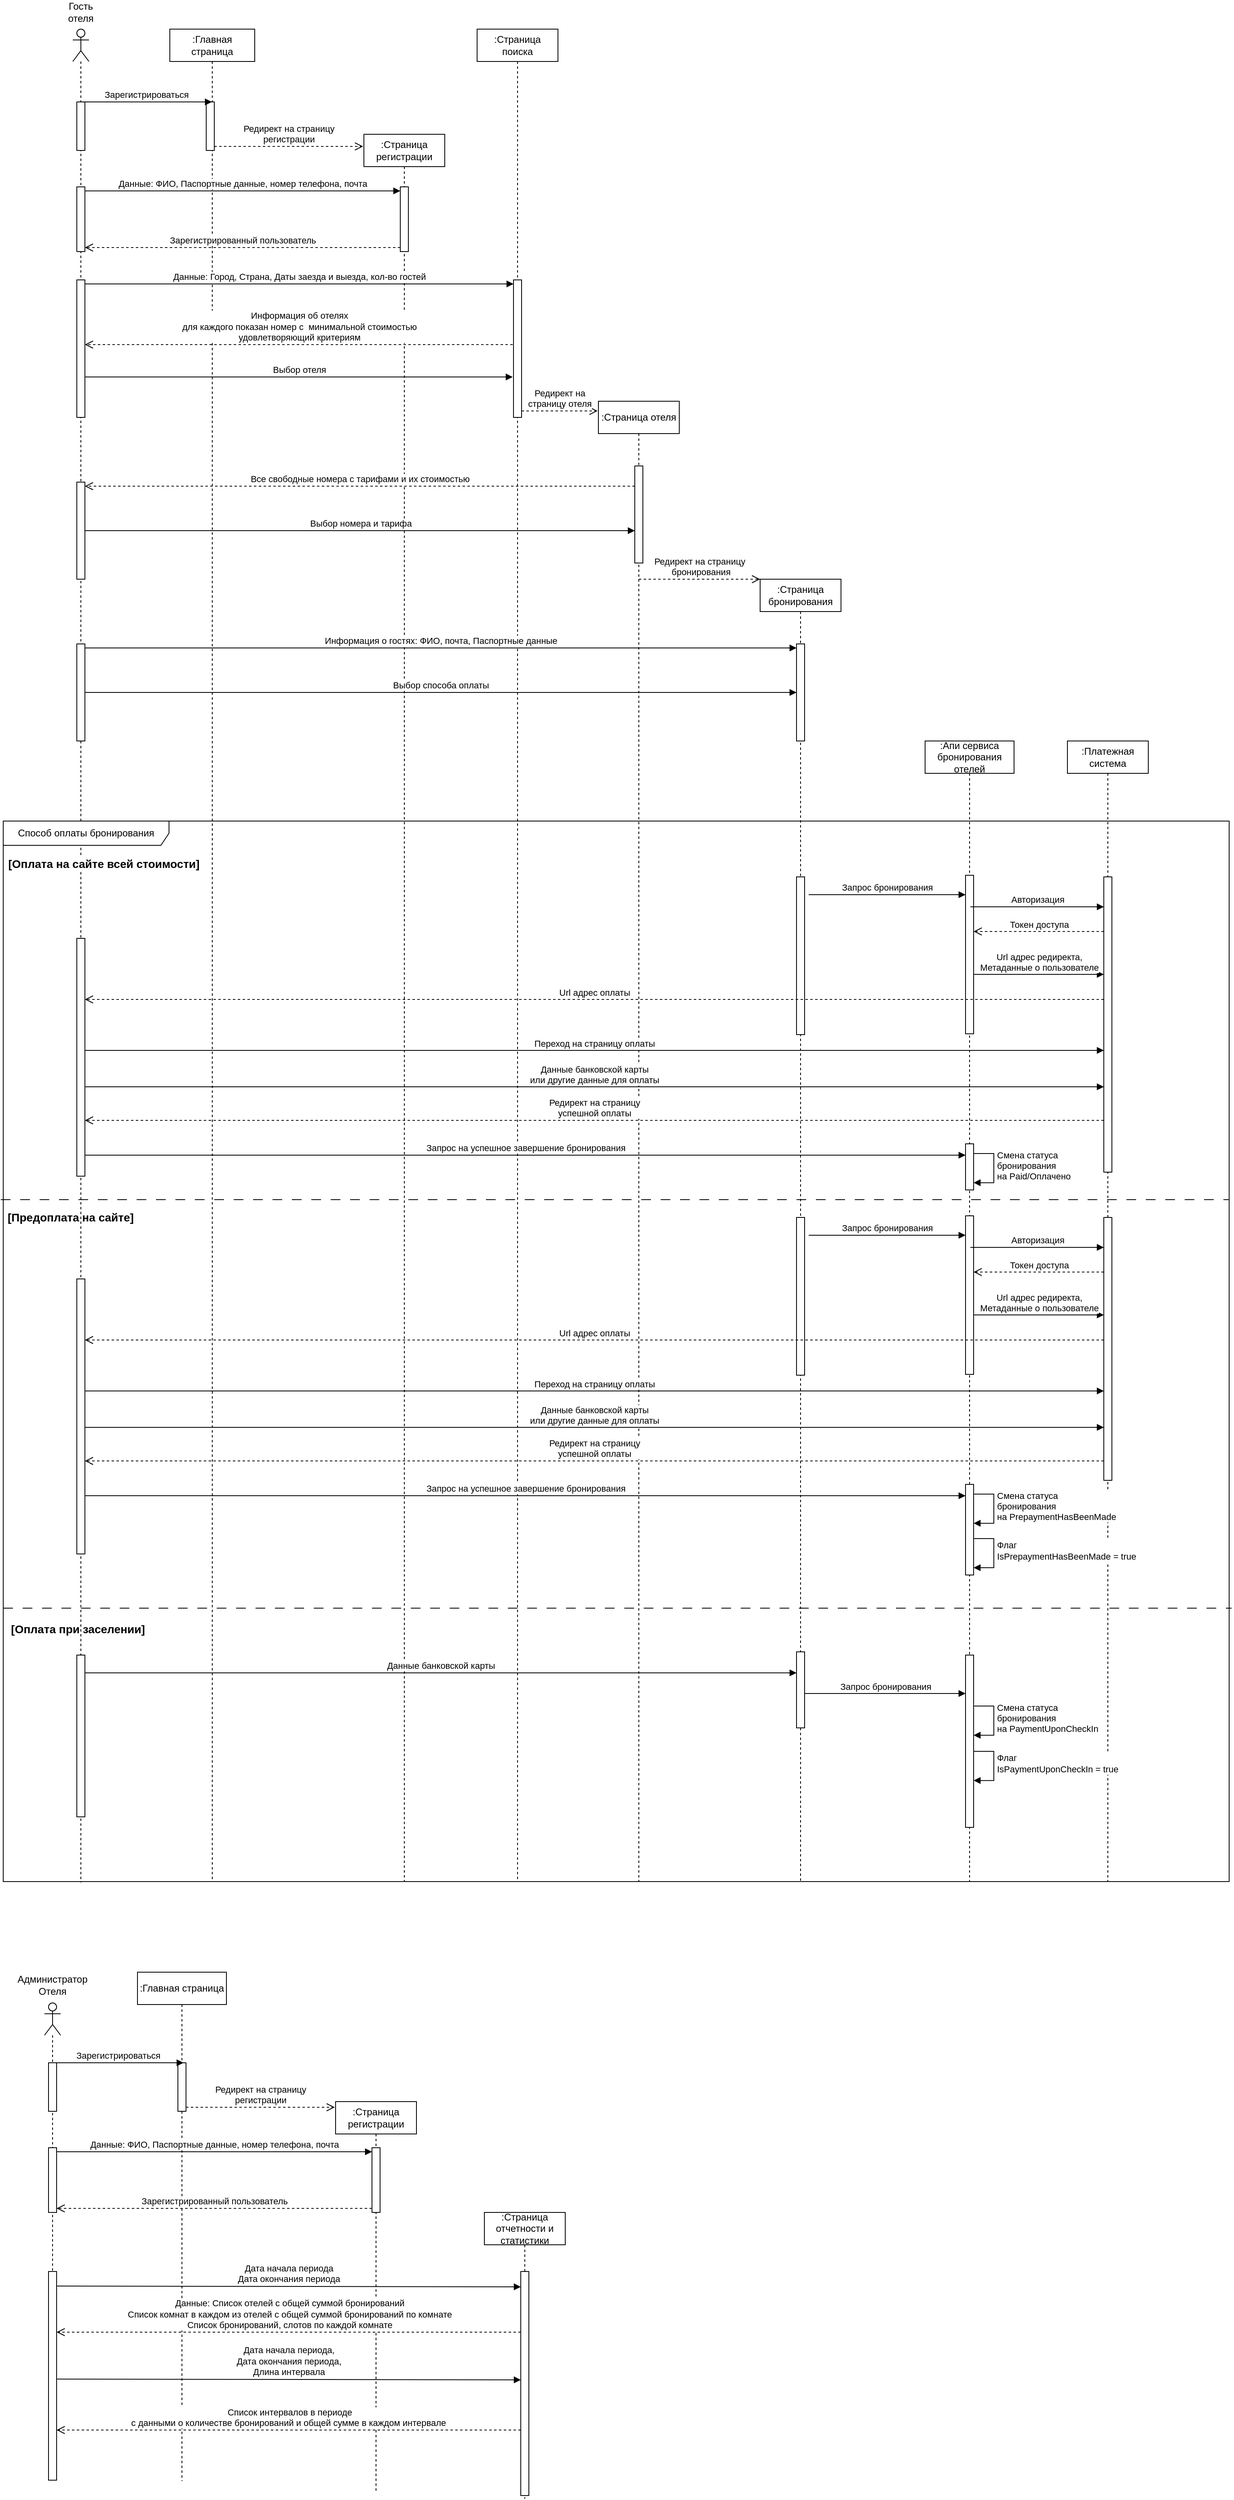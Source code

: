 <mxfile version="23.1.1" type="google">
  <diagram name="Страница — 1" id="aX2bey3tGJ6Og8SDw9O_">
    <mxGraphModel grid="1" page="1" gridSize="10" guides="1" tooltips="1" connect="1" arrows="1" fold="1" pageScale="1" pageWidth="827" pageHeight="1169" background="#ffffff" math="0" shadow="0">
      <root>
        <mxCell id="0" />
        <mxCell id="1" parent="0" />
        <mxCell id="4xJFT8mq-R8CmI2eqw5i-2" value="" style="shape=umlLifeline;perimeter=lifelinePerimeter;whiteSpace=wrap;html=1;container=1;dropTarget=0;collapsible=0;recursiveResize=0;outlineConnect=0;portConstraint=eastwest;newEdgeStyle={&quot;curved&quot;:0,&quot;rounded&quot;:0};participant=umlActor;" vertex="1" parent="1">
          <mxGeometry x="190" y="70" width="20" height="2291" as="geometry" />
        </mxCell>
        <mxCell id="4xJFT8mq-R8CmI2eqw5i-5" value="" style="html=1;points=[[0,0,0,0,5],[0,1,0,0,-5],[1,0,0,0,5],[1,1,0,0,-5]];perimeter=orthogonalPerimeter;outlineConnect=0;targetShapes=umlLifeline;portConstraint=eastwest;newEdgeStyle={&quot;curved&quot;:0,&quot;rounded&quot;:0};" vertex="1" parent="4xJFT8mq-R8CmI2eqw5i-2">
          <mxGeometry x="5" y="90" width="10" height="60" as="geometry" />
        </mxCell>
        <mxCell id="4xJFT8mq-R8CmI2eqw5i-17" value="" style="html=1;points=[[0,0,0,0,5],[0,1,0,0,-5],[1,0,0,0,5],[1,1,0,0,-5]];perimeter=orthogonalPerimeter;outlineConnect=0;targetShapes=umlLifeline;portConstraint=eastwest;newEdgeStyle={&quot;curved&quot;:0,&quot;rounded&quot;:0};" vertex="1" parent="4xJFT8mq-R8CmI2eqw5i-2">
          <mxGeometry x="5" y="195" width="10" height="80" as="geometry" />
        </mxCell>
        <mxCell id="4xJFT8mq-R8CmI2eqw5i-35" value="" style="html=1;points=[[0,0,0,0,5],[0,1,0,0,-5],[1,0,0,0,5],[1,1,0,0,-5]];perimeter=orthogonalPerimeter;outlineConnect=0;targetShapes=umlLifeline;portConstraint=eastwest;newEdgeStyle={&quot;curved&quot;:0,&quot;rounded&quot;:0};" vertex="1" parent="4xJFT8mq-R8CmI2eqw5i-2">
          <mxGeometry x="5" y="310" width="10" height="170" as="geometry" />
        </mxCell>
        <mxCell id="4xJFT8mq-R8CmI2eqw5i-43" value="" style="html=1;points=[[0,0,0,0,5],[0,1,0,0,-5],[1,0,0,0,5],[1,1,0,0,-5]];perimeter=orthogonalPerimeter;outlineConnect=0;targetShapes=umlLifeline;portConstraint=eastwest;newEdgeStyle={&quot;curved&quot;:0,&quot;rounded&quot;:0};" vertex="1" parent="4xJFT8mq-R8CmI2eqw5i-2">
          <mxGeometry x="5" y="560" width="10" height="120" as="geometry" />
        </mxCell>
        <mxCell id="4xJFT8mq-R8CmI2eqw5i-50" value="" style="html=1;points=[[0,0,0,0,5],[0,1,0,0,-5],[1,0,0,0,5],[1,1,0,0,-5]];perimeter=orthogonalPerimeter;outlineConnect=0;targetShapes=umlLifeline;portConstraint=eastwest;newEdgeStyle={&quot;curved&quot;:0,&quot;rounded&quot;:0};" vertex="1" parent="4xJFT8mq-R8CmI2eqw5i-2">
          <mxGeometry x="5" y="760" width="10" height="120" as="geometry" />
        </mxCell>
        <mxCell id="4xJFT8mq-R8CmI2eqw5i-93" value="" style="html=1;points=[[0,0,0,0,5],[0,1,0,0,-5],[1,0,0,0,5],[1,1,0,0,-5]];perimeter=orthogonalPerimeter;outlineConnect=0;targetShapes=umlLifeline;portConstraint=eastwest;newEdgeStyle={&quot;curved&quot;:0,&quot;rounded&quot;:0};" vertex="1" parent="4xJFT8mq-R8CmI2eqw5i-2">
          <mxGeometry x="5" y="1124" width="10" height="294" as="geometry" />
        </mxCell>
        <mxCell id="4xJFT8mq-R8CmI2eqw5i-3" value=":Главная страница" style="shape=umlLifeline;perimeter=lifelinePerimeter;whiteSpace=wrap;html=1;container=1;dropTarget=0;collapsible=0;recursiveResize=0;outlineConnect=0;portConstraint=eastwest;newEdgeStyle={&quot;curved&quot;:0,&quot;rounded&quot;:0};" vertex="1" parent="1">
          <mxGeometry x="310" y="70" width="105" height="2289" as="geometry" />
        </mxCell>
        <mxCell id="4xJFT8mq-R8CmI2eqw5i-12" value="" style="html=1;points=[[0,0,0,0,5],[0,1,0,0,-5],[1,0,0,0,5],[1,1,0,0,-5]];perimeter=orthogonalPerimeter;outlineConnect=0;targetShapes=umlLifeline;portConstraint=eastwest;newEdgeStyle={&quot;curved&quot;:0,&quot;rounded&quot;:0};" vertex="1" parent="4xJFT8mq-R8CmI2eqw5i-3">
          <mxGeometry x="45" y="90" width="10" height="60" as="geometry" />
        </mxCell>
        <mxCell id="4xJFT8mq-R8CmI2eqw5i-9" value="Зарегистрироваться" style="html=1;verticalAlign=bottom;endArrow=block;curved=0;rounded=0;" edge="1" parent="1" target="4xJFT8mq-R8CmI2eqw5i-3">
          <mxGeometry width="80" relative="1" as="geometry">
            <mxPoint x="200" y="160" as="sourcePoint" />
            <mxPoint x="355" y="160" as="targetPoint" />
          </mxGeometry>
        </mxCell>
        <mxCell id="4xJFT8mq-R8CmI2eqw5i-14" value=":Страница&lt;br&gt;регистрации" style="shape=umlLifeline;perimeter=lifelinePerimeter;whiteSpace=wrap;html=1;container=1;dropTarget=0;collapsible=0;recursiveResize=0;outlineConnect=0;portConstraint=eastwest;newEdgeStyle={&quot;curved&quot;:0,&quot;rounded&quot;:0};" vertex="1" parent="1">
          <mxGeometry x="550" y="200" width="100" height="2160" as="geometry" />
        </mxCell>
        <mxCell id="4xJFT8mq-R8CmI2eqw5i-18" value="" style="html=1;points=[[0,0,0,0,5],[0,1,0,0,-5],[1,0,0,0,5],[1,1,0,0,-5]];perimeter=orthogonalPerimeter;outlineConnect=0;targetShapes=umlLifeline;portConstraint=eastwest;newEdgeStyle={&quot;curved&quot;:0,&quot;rounded&quot;:0};" vertex="1" parent="4xJFT8mq-R8CmI2eqw5i-14">
          <mxGeometry x="45" y="65" width="10" height="80" as="geometry" />
        </mxCell>
        <mxCell id="4xJFT8mq-R8CmI2eqw5i-21" value="Данные: ФИО, Паспортные данные, номер телефона, почта" style="html=1;verticalAlign=bottom;endArrow=block;curved=0;rounded=0;entryX=0;entryY=0;entryDx=0;entryDy=5;entryPerimeter=0;exitX=1;exitY=0;exitDx=0;exitDy=5;exitPerimeter=0;" edge="1" parent="1" source="4xJFT8mq-R8CmI2eqw5i-17" target="4xJFT8mq-R8CmI2eqw5i-18">
          <mxGeometry x="0.001" width="80" relative="1" as="geometry">
            <mxPoint x="230" y="270" as="sourcePoint" />
            <mxPoint x="310" y="270" as="targetPoint" />
            <Array as="points">
              <mxPoint x="550" y="270" />
            </Array>
            <mxPoint as="offset" />
          </mxGeometry>
        </mxCell>
        <mxCell id="4xJFT8mq-R8CmI2eqw5i-22" value="Зарегистрированный пользователь" style="html=1;verticalAlign=bottom;endArrow=open;dashed=1;endSize=8;curved=0;rounded=0;exitX=0;exitY=1;exitDx=0;exitDy=-5;exitPerimeter=0;" edge="1" parent="1" source="4xJFT8mq-R8CmI2eqw5i-18">
          <mxGeometry relative="1" as="geometry">
            <mxPoint x="593.0" y="340" as="sourcePoint" />
            <mxPoint x="205" y="340" as="targetPoint" />
            <Array as="points">
              <mxPoint x="278" y="340" />
            </Array>
          </mxGeometry>
        </mxCell>
        <mxCell id="4xJFT8mq-R8CmI2eqw5i-28" value=":Страница поиска" style="shape=umlLifeline;perimeter=lifelinePerimeter;whiteSpace=wrap;html=1;container=1;dropTarget=0;collapsible=0;recursiveResize=0;outlineConnect=0;portConstraint=eastwest;newEdgeStyle={&quot;curved&quot;:0,&quot;rounded&quot;:0};" vertex="1" parent="1">
          <mxGeometry x="690" y="70" width="100" height="2289" as="geometry" />
        </mxCell>
        <mxCell id="4xJFT8mq-R8CmI2eqw5i-36" value="" style="html=1;points=[[0,0,0,0,5],[0,1,0,0,-5],[1,0,0,0,5],[1,1,0,0,-5]];perimeter=orthogonalPerimeter;outlineConnect=0;targetShapes=umlLifeline;portConstraint=eastwest;newEdgeStyle={&quot;curved&quot;:0,&quot;rounded&quot;:0};" vertex="1" parent="4xJFT8mq-R8CmI2eqw5i-28">
          <mxGeometry x="45" y="310" width="10" height="170" as="geometry" />
        </mxCell>
        <mxCell id="4xJFT8mq-R8CmI2eqw5i-37" value="Данные: Город, Страна, Даты заезда и выезда, кол-во гостей" style="html=1;verticalAlign=bottom;endArrow=block;curved=0;rounded=0;entryX=0;entryY=0;entryDx=0;entryDy=5;entryPerimeter=0;exitX=1;exitY=0;exitDx=0;exitDy=5;exitPerimeter=0;" edge="1" parent="1" source="4xJFT8mq-R8CmI2eqw5i-35" target="4xJFT8mq-R8CmI2eqw5i-36">
          <mxGeometry width="80" relative="1" as="geometry">
            <mxPoint x="200" y="380" as="sourcePoint" />
            <mxPoint x="280" y="380" as="targetPoint" />
          </mxGeometry>
        </mxCell>
        <mxCell id="4xJFT8mq-R8CmI2eqw5i-39" value="Информация об отелях&lt;br&gt;для каждого показан номер с&amp;nbsp; минимальной стоимостью&lt;br&gt;удовлетворяющий критериям" style="html=1;verticalAlign=bottom;endArrow=open;dashed=1;endSize=8;curved=0;rounded=0;" edge="1" parent="1" target="4xJFT8mq-R8CmI2eqw5i-35">
          <mxGeometry relative="1" as="geometry">
            <mxPoint x="734" y="460" as="sourcePoint" />
            <mxPoint x="660" y="460" as="targetPoint" />
          </mxGeometry>
        </mxCell>
        <mxCell id="4xJFT8mq-R8CmI2eqw5i-40" value="Выбор отеля" style="html=1;verticalAlign=bottom;endArrow=block;curved=0;rounded=0;" edge="1" parent="1" source="4xJFT8mq-R8CmI2eqw5i-35">
          <mxGeometry width="80" relative="1" as="geometry">
            <mxPoint x="200" y="500" as="sourcePoint" />
            <mxPoint x="734" y="500" as="targetPoint" />
            <Array as="points">
              <mxPoint x="560" y="500" />
            </Array>
          </mxGeometry>
        </mxCell>
        <mxCell id="4xJFT8mq-R8CmI2eqw5i-41" value=":Страница отеля" style="shape=umlLifeline;perimeter=lifelinePerimeter;whiteSpace=wrap;html=1;container=1;dropTarget=0;collapsible=0;recursiveResize=0;outlineConnect=0;portConstraint=eastwest;newEdgeStyle={&quot;curved&quot;:0,&quot;rounded&quot;:0};" vertex="1" parent="1">
          <mxGeometry x="840" y="530" width="100" height="1830" as="geometry" />
        </mxCell>
        <mxCell id="4xJFT8mq-R8CmI2eqw5i-44" value="" style="html=1;points=[[0,0,0,0,5],[0,1,0,0,-5],[1,0,0,0,5],[1,1,0,0,-5]];perimeter=orthogonalPerimeter;outlineConnect=0;targetShapes=umlLifeline;portConstraint=eastwest;newEdgeStyle={&quot;curved&quot;:0,&quot;rounded&quot;:0};" vertex="1" parent="4xJFT8mq-R8CmI2eqw5i-41">
          <mxGeometry x="45" y="80" width="10" height="120" as="geometry" />
        </mxCell>
        <mxCell id="4xJFT8mq-R8CmI2eqw5i-42" value="Редирект на &lt;br&gt;страницу отеля" style="html=1;verticalAlign=bottom;endArrow=open;dashed=1;endSize=8;curved=0;rounded=0;" edge="1" parent="1">
          <mxGeometry relative="1" as="geometry">
            <mxPoint x="745.0" y="542" as="sourcePoint" />
            <mxPoint x="839" y="542" as="targetPoint" />
          </mxGeometry>
        </mxCell>
        <mxCell id="4xJFT8mq-R8CmI2eqw5i-45" value="Все свободные номера с тарифами и их стоимостью" style="html=1;verticalAlign=bottom;endArrow=open;dashed=1;endSize=8;curved=0;rounded=0;entryX=1;entryY=0;entryDx=0;entryDy=5;entryPerimeter=0;" edge="1" parent="1" source="4xJFT8mq-R8CmI2eqw5i-44" target="4xJFT8mq-R8CmI2eqw5i-43">
          <mxGeometry relative="1" as="geometry">
            <mxPoint x="883" y="630" as="sourcePoint" />
            <mxPoint x="810" y="630" as="targetPoint" />
          </mxGeometry>
        </mxCell>
        <mxCell id="4xJFT8mq-R8CmI2eqw5i-46" value="Выбор номера и тарифа" style="html=1;verticalAlign=bottom;endArrow=block;curved=0;rounded=0;" edge="1" parent="1" source="4xJFT8mq-R8CmI2eqw5i-43" target="4xJFT8mq-R8CmI2eqw5i-44">
          <mxGeometry x="0.001" width="80" relative="1" as="geometry">
            <mxPoint x="208" y="677" as="sourcePoint" />
            <mxPoint x="885" y="674" as="targetPoint" />
            <mxPoint as="offset" />
          </mxGeometry>
        </mxCell>
        <mxCell id="4xJFT8mq-R8CmI2eqw5i-48" value=":Страница бронирования" style="shape=umlLifeline;perimeter=lifelinePerimeter;whiteSpace=wrap;html=1;container=1;dropTarget=0;collapsible=0;recursiveResize=0;outlineConnect=0;portConstraint=eastwest;newEdgeStyle={&quot;curved&quot;:0,&quot;rounded&quot;:0};" vertex="1" parent="1">
          <mxGeometry x="1040" y="750" width="100" height="1611" as="geometry" />
        </mxCell>
        <mxCell id="4xJFT8mq-R8CmI2eqw5i-51" value="" style="html=1;points=[[0,0,0,0,5],[0,1,0,0,-5],[1,0,0,0,5],[1,1,0,0,-5]];perimeter=orthogonalPerimeter;outlineConnect=0;targetShapes=umlLifeline;portConstraint=eastwest;newEdgeStyle={&quot;curved&quot;:0,&quot;rounded&quot;:0};" vertex="1" parent="4xJFT8mq-R8CmI2eqw5i-48">
          <mxGeometry x="45" y="80" width="10" height="120" as="geometry" />
        </mxCell>
        <mxCell id="4xJFT8mq-R8CmI2eqw5i-49" value="Редирект на страницу&lt;br&gt;&amp;nbsp;бронирования" style="html=1;verticalAlign=bottom;endArrow=open;dashed=1;endSize=8;curved=0;rounded=0;" edge="1" parent="1">
          <mxGeometry x="0.002" relative="1" as="geometry">
            <mxPoint x="890" y="750" as="sourcePoint" />
            <mxPoint x="1040" y="750" as="targetPoint" />
            <mxPoint as="offset" />
          </mxGeometry>
        </mxCell>
        <mxCell id="4xJFT8mq-R8CmI2eqw5i-53" value="Информация о гостях: ФИО, почта, Паспортные данные" style="html=1;verticalAlign=bottom;endArrow=block;curved=0;rounded=0;entryX=0;entryY=0;entryDx=0;entryDy=5;entryPerimeter=0;exitX=1;exitY=0;exitDx=0;exitDy=5;exitPerimeter=0;" edge="1" parent="1" source="4xJFT8mq-R8CmI2eqw5i-50" target="4xJFT8mq-R8CmI2eqw5i-51">
          <mxGeometry width="80" relative="1" as="geometry">
            <mxPoint x="200" y="830" as="sourcePoint" />
            <mxPoint x="1080" y="830" as="targetPoint" />
          </mxGeometry>
        </mxCell>
        <mxCell id="4xJFT8mq-R8CmI2eqw5i-54" value="Выбор способа оплаты" style="html=1;verticalAlign=bottom;endArrow=block;curved=0;rounded=0;" edge="1" parent="1" source="4xJFT8mq-R8CmI2eqw5i-50" target="4xJFT8mq-R8CmI2eqw5i-51">
          <mxGeometry width="80" relative="1" as="geometry">
            <mxPoint x="210" y="870" as="sourcePoint" />
            <mxPoint x="1080" y="870" as="targetPoint" />
            <mxPoint as="offset" />
          </mxGeometry>
        </mxCell>
        <mxCell id="4xJFT8mq-R8CmI2eqw5i-59" value=":Апи сервиса бронирования отелей" style="shape=umlLifeline;perimeter=lifelinePerimeter;whiteSpace=wrap;html=1;container=1;dropTarget=0;collapsible=0;recursiveResize=0;outlineConnect=0;portConstraint=eastwest;newEdgeStyle={&quot;curved&quot;:0,&quot;rounded&quot;:0};" vertex="1" parent="1">
          <mxGeometry x="1244" y="950" width="110" height="1410" as="geometry" />
        </mxCell>
        <mxCell id="4xJFT8mq-R8CmI2eqw5i-61" value=":Платежная система" style="shape=umlLifeline;perimeter=lifelinePerimeter;whiteSpace=wrap;html=1;container=1;dropTarget=0;collapsible=0;recursiveResize=0;outlineConnect=0;portConstraint=eastwest;newEdgeStyle={&quot;curved&quot;:0,&quot;rounded&quot;:0};" vertex="1" parent="1">
          <mxGeometry x="1420" y="950" width="100" height="1410" as="geometry" />
        </mxCell>
        <mxCell id="4xJFT8mq-R8CmI2eqw5i-85" value="Способ оплаты бронирования" style="shape=umlFrame;whiteSpace=wrap;html=1;pointerEvents=0;width=205;height=30;" vertex="1" parent="1">
          <mxGeometry x="104" y="1049" width="1516" height="1311" as="geometry" />
        </mxCell>
        <mxCell id="4xJFT8mq-R8CmI2eqw5i-87" value="[Оплата на сайте всей стоимости]" style="text;html=1;align=center;verticalAlign=middle;resizable=0;points=[];autosize=1;strokeColor=none;fillColor=none;fontStyle=1;fontSize=14;labelBackgroundColor=default;labelBorderColor=none;" vertex="1" parent="1">
          <mxGeometry x="100" y="1087" width="255" height="29" as="geometry" />
        </mxCell>
        <mxCell id="4xJFT8mq-R8CmI2eqw5i-89" value="" style="html=1;points=[[0,0,0,0,5],[0,1,0,0,-5],[1,0,0,0,5],[1,1,0,0,-5]];perimeter=orthogonalPerimeter;outlineConnect=0;targetShapes=umlLifeline;portConstraint=eastwest;newEdgeStyle={&quot;curved&quot;:0,&quot;rounded&quot;:0};" vertex="1" parent="1">
          <mxGeometry x="1465" y="1118" width="10" height="365" as="geometry" />
        </mxCell>
        <mxCell id="4xJFT8mq-R8CmI2eqw5i-97" value="" style="endArrow=none;dashed=1;html=1;rounded=0;exitX=-0.003;exitY=0.398;exitDx=0;exitDy=0;exitPerimeter=0;dashPattern=12 12;" edge="1" parent="1">
          <mxGeometry width="50" height="50" relative="1" as="geometry">
            <mxPoint x="100.972" y="1517" as="sourcePoint" />
            <mxPoint x="1620" y="1517" as="targetPoint" />
          </mxGeometry>
        </mxCell>
        <mxCell id="4xJFT8mq-R8CmI2eqw5i-98" value="[Предоплата на сайте]" style="text;html=1;align=center;verticalAlign=middle;resizable=0;points=[];autosize=1;strokeColor=none;fillColor=none;fontStyle=1;fontSize=14;" vertex="1" parent="1">
          <mxGeometry x="100" y="1524" width="174" height="29" as="geometry" />
        </mxCell>
        <mxCell id="mLLRQ43OI_A68SZ7KXrW-3" value="Редирект на страницу&lt;br style=&quot;border-color: var(--border-color);&quot;&gt;регистрации" style="html=1;verticalAlign=bottom;endArrow=open;dashed=1;endSize=8;curved=0;rounded=0;exitX=1;exitY=1;exitDx=0;exitDy=-5;exitPerimeter=0;" edge="1" parent="1" source="4xJFT8mq-R8CmI2eqw5i-12">
          <mxGeometry relative="1" as="geometry">
            <mxPoint x="368.31" y="220" as="sourcePoint" />
            <mxPoint x="549" y="215" as="targetPoint" />
          </mxGeometry>
        </mxCell>
        <mxCell id="wxmaxsZgKoLmSbI7yHlo-3" value="Гость отеля" style="text;html=1;strokeColor=none;fillColor=none;align=center;verticalAlign=middle;whiteSpace=wrap;rounded=0;" vertex="1" parent="1">
          <mxGeometry x="170" y="34" width="60" height="30" as="geometry" />
        </mxCell>
        <mxCell id="mLLRQ43OI_A68SZ7KXrW-4" value="" style="endArrow=none;dashed=1;html=1;rounded=0;exitX=-0.003;exitY=0.398;exitDx=0;exitDy=0;exitPerimeter=0;dashPattern=12 12;" edge="1" parent="1">
          <mxGeometry width="50" height="50" relative="1" as="geometry">
            <mxPoint x="104.002" y="2022" as="sourcePoint" />
            <mxPoint x="1623.03" y="2022" as="targetPoint" />
          </mxGeometry>
        </mxCell>
        <mxCell id="mLLRQ43OI_A68SZ7KXrW-5" value="[Оплата при заселении]" style="text;html=1;align=center;verticalAlign=middle;resizable=0;points=[];autosize=1;strokeColor=none;fillColor=none;fontStyle=1;fontSize=14;" vertex="1" parent="1">
          <mxGeometry x="104" y="2033" width="184" height="29" as="geometry" />
        </mxCell>
        <mxCell id="mLLRQ43OI_A68SZ7KXrW-9" value="" style="html=1;points=[[0,0,0,0,5],[0,1,0,0,-5],[1,0,0,0,5],[1,1,0,0,-5]];perimeter=orthogonalPerimeter;outlineConnect=0;targetShapes=umlLifeline;portConstraint=eastwest;newEdgeStyle={&quot;curved&quot;:0,&quot;rounded&quot;:0};" vertex="1" parent="1">
          <mxGeometry x="1085" y="1118" width="10" height="195" as="geometry" />
        </mxCell>
        <mxCell id="mLLRQ43OI_A68SZ7KXrW-12" value="Запрос бронирования" style="html=1;verticalAlign=bottom;endArrow=block;curved=0;rounded=0;" edge="1" parent="1" target="mLLRQ43OI_A68SZ7KXrW-15">
          <mxGeometry width="80" relative="1" as="geometry">
            <mxPoint x="1100" y="1140" as="sourcePoint" />
            <mxPoint x="1180" y="1140" as="targetPoint" />
          </mxGeometry>
        </mxCell>
        <mxCell id="mLLRQ43OI_A68SZ7KXrW-15" value="" style="html=1;points=[[0,0,0,0,5],[0,1,0,0,-5],[1,0,0,0,5],[1,1,0,0,-5]];perimeter=orthogonalPerimeter;outlineConnect=0;targetShapes=umlLifeline;portConstraint=eastwest;newEdgeStyle={&quot;curved&quot;:0,&quot;rounded&quot;:0};" vertex="1" parent="1">
          <mxGeometry x="1294" y="1116" width="10" height="196" as="geometry" />
        </mxCell>
        <mxCell id="wxmaxsZgKoLmSbI7yHlo-5" value="Авторизация" style="html=1;verticalAlign=bottom;endArrow=block;curved=0;rounded=0;" edge="1" parent="1">
          <mxGeometry width="80" relative="1" as="geometry">
            <mxPoint x="1300" y="1155" as="sourcePoint" />
            <mxPoint x="1465" y="1155" as="targetPoint" />
          </mxGeometry>
        </mxCell>
        <mxCell id="wxmaxsZgKoLmSbI7yHlo-6" value="Токен доступа" style="html=1;verticalAlign=bottom;endArrow=open;dashed=1;endSize=8;curved=0;rounded=0;" edge="1" parent="1">
          <mxGeometry relative="1" as="geometry">
            <mxPoint x="1465" y="1185.5" as="sourcePoint" />
            <mxPoint x="1304" y="1185.5" as="targetPoint" />
          </mxGeometry>
        </mxCell>
        <mxCell id="wxmaxsZgKoLmSbI7yHlo-7" value="Url адрес редиректа,&lt;br&gt;Метаданные о пользователе" style="html=1;verticalAlign=bottom;endArrow=block;curved=0;rounded=0;" edge="1" parent="1">
          <mxGeometry width="80" relative="1" as="geometry">
            <mxPoint x="1304" y="1238.5" as="sourcePoint" />
            <mxPoint x="1465" y="1238.5" as="targetPoint" />
          </mxGeometry>
        </mxCell>
        <mxCell id="wxmaxsZgKoLmSbI7yHlo-8" value="Url адрес оплаты" style="html=1;verticalAlign=bottom;endArrow=open;dashed=1;endSize=8;curved=0;rounded=0;" edge="1" parent="1" target="4xJFT8mq-R8CmI2eqw5i-93">
          <mxGeometry relative="1" as="geometry">
            <mxPoint x="1465" y="1269.5" as="sourcePoint" />
            <mxPoint x="1304" y="1269.5" as="targetPoint" />
          </mxGeometry>
        </mxCell>
        <mxCell id="wxmaxsZgKoLmSbI7yHlo-9" value="Переход на страницу оплаты" style="html=1;verticalAlign=bottom;endArrow=block;curved=0;rounded=0;" edge="1" parent="1">
          <mxGeometry width="80" relative="1" as="geometry">
            <mxPoint x="205" y="1332.5" as="sourcePoint" />
            <mxPoint x="1465" y="1332.5" as="targetPoint" />
          </mxGeometry>
        </mxCell>
        <mxCell id="wxmaxsZgKoLmSbI7yHlo-11" value="Данные банковской карты&lt;br&gt;или другие данные для оплаты" style="html=1;verticalAlign=bottom;endArrow=block;curved=0;rounded=0;" edge="1" parent="1">
          <mxGeometry width="80" relative="1" as="geometry">
            <mxPoint x="205" y="1377.5" as="sourcePoint" />
            <mxPoint x="1465" y="1377.5" as="targetPoint" />
          </mxGeometry>
        </mxCell>
        <mxCell id="wxmaxsZgKoLmSbI7yHlo-14" value="Редирект на страницу&lt;br&gt;успешной оплаты" style="html=1;verticalAlign=bottom;endArrow=open;dashed=1;endSize=8;curved=0;rounded=0;" edge="1" parent="1" target="4xJFT8mq-R8CmI2eqw5i-93">
          <mxGeometry relative="1" as="geometry">
            <mxPoint x="1465" y="1419" as="sourcePoint" />
            <mxPoint x="1304" y="1419" as="targetPoint" />
          </mxGeometry>
        </mxCell>
        <mxCell id="wxmaxsZgKoLmSbI7yHlo-15" value="" style="html=1;points=[[0,0,0,0,5],[0,1,0,0,-5],[1,0,0,0,5],[1,1,0,0,-5]];perimeter=orthogonalPerimeter;outlineConnect=0;targetShapes=umlLifeline;portConstraint=eastwest;newEdgeStyle={&quot;curved&quot;:0,&quot;rounded&quot;:0};" vertex="1" parent="1">
          <mxGeometry x="1294" y="1448" width="10" height="57" as="geometry" />
        </mxCell>
        <mxCell id="wxmaxsZgKoLmSbI7yHlo-16" value="Запрос на успешное завершение бронирования" style="html=1;verticalAlign=bottom;endArrow=block;curved=0;rounded=0;entryX=0;entryY=0;entryDx=0;entryDy=5;entryPerimeter=0;" edge="1" parent="1">
          <mxGeometry width="80" relative="1" as="geometry">
            <mxPoint x="205" y="1462" as="sourcePoint" />
            <mxPoint x="1294" y="1462" as="targetPoint" />
          </mxGeometry>
        </mxCell>
        <mxCell id="wxmaxsZgKoLmSbI7yHlo-17" value="Смена статуса&lt;br&gt;бронирования&amp;nbsp;&lt;br&gt;на Paid/Оплачено" style="html=1;align=left;spacingLeft=2;endArrow=block;rounded=0;edgeStyle=orthogonalEdgeStyle;curved=0;rounded=0;exitX=1;exitY=0;exitDx=0;exitDy=5;exitPerimeter=0;" edge="1" parent="1">
          <mxGeometry relative="1" as="geometry">
            <mxPoint x="1304" y="1466" as="sourcePoint" />
            <Array as="points">
              <mxPoint x="1329" y="1460" />
              <mxPoint x="1329" y="1496" />
            </Array>
            <mxPoint x="1304" y="1496.059" as="targetPoint" />
          </mxGeometry>
        </mxCell>
        <mxCell id="wxmaxsZgKoLmSbI7yHlo-33" value="" style="html=1;points=[[0,0,0,0,5],[0,1,0,0,-5],[1,0,0,0,5],[1,1,0,0,-5]];perimeter=orthogonalPerimeter;outlineConnect=0;targetShapes=umlLifeline;portConstraint=eastwest;newEdgeStyle={&quot;curved&quot;:0,&quot;rounded&quot;:0};" vertex="1" parent="1">
          <mxGeometry x="195" y="1615" width="10" height="340" as="geometry" />
        </mxCell>
        <mxCell id="wxmaxsZgKoLmSbI7yHlo-34" value="" style="html=1;points=[[0,0,0,0,5],[0,1,0,0,-5],[1,0,0,0,5],[1,1,0,0,-5]];perimeter=orthogonalPerimeter;outlineConnect=0;targetShapes=umlLifeline;portConstraint=eastwest;newEdgeStyle={&quot;curved&quot;:0,&quot;rounded&quot;:0};" vertex="1" parent="1">
          <mxGeometry x="1465" y="1539" width="10" height="325" as="geometry" />
        </mxCell>
        <mxCell id="wxmaxsZgKoLmSbI7yHlo-35" value="" style="html=1;points=[[0,0,0,0,5],[0,1,0,0,-5],[1,0,0,0,5],[1,1,0,0,-5]];perimeter=orthogonalPerimeter;outlineConnect=0;targetShapes=umlLifeline;portConstraint=eastwest;newEdgeStyle={&quot;curved&quot;:0,&quot;rounded&quot;:0};" vertex="1" parent="1">
          <mxGeometry x="1085" y="1539" width="10" height="195" as="geometry" />
        </mxCell>
        <mxCell id="wxmaxsZgKoLmSbI7yHlo-36" value="Запрос бронирования" style="html=1;verticalAlign=bottom;endArrow=block;curved=0;rounded=0;" edge="1" parent="1" target="wxmaxsZgKoLmSbI7yHlo-37">
          <mxGeometry width="80" relative="1" as="geometry">
            <mxPoint x="1100" y="1561" as="sourcePoint" />
            <mxPoint x="1180" y="1561" as="targetPoint" />
          </mxGeometry>
        </mxCell>
        <mxCell id="wxmaxsZgKoLmSbI7yHlo-37" value="" style="html=1;points=[[0,0,0,0,5],[0,1,0,0,-5],[1,0,0,0,5],[1,1,0,0,-5]];perimeter=orthogonalPerimeter;outlineConnect=0;targetShapes=umlLifeline;portConstraint=eastwest;newEdgeStyle={&quot;curved&quot;:0,&quot;rounded&quot;:0};" vertex="1" parent="1">
          <mxGeometry x="1294" y="1537" width="10" height="196" as="geometry" />
        </mxCell>
        <mxCell id="wxmaxsZgKoLmSbI7yHlo-38" value="Авторизация" style="html=1;verticalAlign=bottom;endArrow=block;curved=0;rounded=0;" edge="1" parent="1">
          <mxGeometry width="80" relative="1" as="geometry">
            <mxPoint x="1300" y="1576" as="sourcePoint" />
            <mxPoint x="1465" y="1576" as="targetPoint" />
          </mxGeometry>
        </mxCell>
        <mxCell id="wxmaxsZgKoLmSbI7yHlo-39" value="Токен доступа" style="html=1;verticalAlign=bottom;endArrow=open;dashed=1;endSize=8;curved=0;rounded=0;" edge="1" parent="1">
          <mxGeometry relative="1" as="geometry">
            <mxPoint x="1465" y="1606.5" as="sourcePoint" />
            <mxPoint x="1304" y="1606.5" as="targetPoint" />
          </mxGeometry>
        </mxCell>
        <mxCell id="wxmaxsZgKoLmSbI7yHlo-40" value="Url адрес редиректа,&lt;br&gt;Метаданные о пользователе" style="html=1;verticalAlign=bottom;endArrow=block;curved=0;rounded=0;" edge="1" parent="1">
          <mxGeometry width="80" relative="1" as="geometry">
            <mxPoint x="1304" y="1659.5" as="sourcePoint" />
            <mxPoint x="1465" y="1659.5" as="targetPoint" />
          </mxGeometry>
        </mxCell>
        <mxCell id="wxmaxsZgKoLmSbI7yHlo-41" value="Url адрес оплаты" style="html=1;verticalAlign=bottom;endArrow=open;dashed=1;endSize=8;curved=0;rounded=0;" edge="1" parent="1" target="wxmaxsZgKoLmSbI7yHlo-33">
          <mxGeometry relative="1" as="geometry">
            <mxPoint x="1465" y="1690.5" as="sourcePoint" />
            <mxPoint x="1304" y="1690.5" as="targetPoint" />
          </mxGeometry>
        </mxCell>
        <mxCell id="wxmaxsZgKoLmSbI7yHlo-42" value="Переход на страницу оплаты" style="html=1;verticalAlign=bottom;endArrow=block;curved=0;rounded=0;" edge="1" parent="1">
          <mxGeometry width="80" relative="1" as="geometry">
            <mxPoint x="205" y="1753.5" as="sourcePoint" />
            <mxPoint x="1465" y="1753.5" as="targetPoint" />
          </mxGeometry>
        </mxCell>
        <mxCell id="wxmaxsZgKoLmSbI7yHlo-43" value="Данные банковской карты&lt;br&gt;или другие данные для оплаты" style="html=1;verticalAlign=bottom;endArrow=block;curved=0;rounded=0;" edge="1" parent="1">
          <mxGeometry width="80" relative="1" as="geometry">
            <mxPoint x="205" y="1798.5" as="sourcePoint" />
            <mxPoint x="1465" y="1798.5" as="targetPoint" />
          </mxGeometry>
        </mxCell>
        <mxCell id="wxmaxsZgKoLmSbI7yHlo-44" value="Редирект на страницу&lt;br&gt;успешной оплаты" style="html=1;verticalAlign=bottom;endArrow=open;dashed=1;endSize=8;curved=0;rounded=0;" edge="1" parent="1" target="wxmaxsZgKoLmSbI7yHlo-33">
          <mxGeometry relative="1" as="geometry">
            <mxPoint x="1465" y="1840" as="sourcePoint" />
            <mxPoint x="1304" y="1840" as="targetPoint" />
          </mxGeometry>
        </mxCell>
        <mxCell id="wxmaxsZgKoLmSbI7yHlo-45" value="" style="html=1;points=[[0,0,0,0,5],[0,1,0,0,-5],[1,0,0,0,5],[1,1,0,0,-5]];perimeter=orthogonalPerimeter;outlineConnect=0;targetShapes=umlLifeline;portConstraint=eastwest;newEdgeStyle={&quot;curved&quot;:0,&quot;rounded&quot;:0};" vertex="1" parent="1">
          <mxGeometry x="1294" y="1869" width="10" height="112" as="geometry" />
        </mxCell>
        <mxCell id="wxmaxsZgKoLmSbI7yHlo-46" value="Запрос на успешное завершение бронирования" style="html=1;verticalAlign=bottom;endArrow=block;curved=0;rounded=0;entryX=0;entryY=0;entryDx=0;entryDy=5;entryPerimeter=0;" edge="1" parent="1">
          <mxGeometry width="80" relative="1" as="geometry">
            <mxPoint x="205" y="1883" as="sourcePoint" />
            <mxPoint x="1294" y="1883" as="targetPoint" />
          </mxGeometry>
        </mxCell>
        <mxCell id="wxmaxsZgKoLmSbI7yHlo-47" value="Смена статуса&lt;br&gt;бронирования&amp;nbsp;&lt;br&gt;на PrepaymentHasBeenMade" style="html=1;align=left;spacingLeft=2;endArrow=block;rounded=0;edgeStyle=orthogonalEdgeStyle;curved=0;rounded=0;exitX=1;exitY=0;exitDx=0;exitDy=5;exitPerimeter=0;" edge="1" parent="1">
          <mxGeometry relative="1" as="geometry">
            <mxPoint x="1304" y="1887" as="sourcePoint" />
            <Array as="points">
              <mxPoint x="1329" y="1881" />
              <mxPoint x="1329" y="1917" />
            </Array>
            <mxPoint x="1304" y="1917.059" as="targetPoint" />
          </mxGeometry>
        </mxCell>
        <mxCell id="mLLRQ43OI_A68SZ7KXrW-18" value="" style="html=1;points=[[0,0,0,0,5],[0,1,0,0,-5],[1,0,0,0,5],[1,1,0,0,-5]];perimeter=orthogonalPerimeter;outlineConnect=0;targetShapes=umlLifeline;portConstraint=eastwest;newEdgeStyle={&quot;curved&quot;:0,&quot;rounded&quot;:0};" vertex="1" parent="1">
          <mxGeometry x="195" y="2080" width="10" height="200" as="geometry" />
        </mxCell>
        <mxCell id="wxmaxsZgKoLmSbI7yHlo-51" value="" style="html=1;points=[[0,0,0,0,5],[0,1,0,0,-5],[1,0,0,0,5],[1,1,0,0,-5]];perimeter=orthogonalPerimeter;outlineConnect=0;targetShapes=umlLifeline;portConstraint=eastwest;newEdgeStyle={&quot;curved&quot;:0,&quot;rounded&quot;:0};" vertex="1" parent="1">
          <mxGeometry x="1085" y="2076" width="10" height="94" as="geometry" />
        </mxCell>
        <mxCell id="wxmaxsZgKoLmSbI7yHlo-52" value="Данные банковской карты" style="html=1;verticalAlign=bottom;endArrow=block;curved=0;rounded=0;" edge="1" parent="1">
          <mxGeometry width="80" relative="1" as="geometry">
            <mxPoint x="205" y="2102.0" as="sourcePoint" />
            <mxPoint x="1085" y="2102.0" as="targetPoint" />
          </mxGeometry>
        </mxCell>
        <mxCell id="wxmaxsZgKoLmSbI7yHlo-53" value="" style="html=1;points=[[0,0,0,0,5],[0,1,0,0,-5],[1,0,0,0,5],[1,1,0,0,-5]];perimeter=orthogonalPerimeter;outlineConnect=0;targetShapes=umlLifeline;portConstraint=eastwest;newEdgeStyle={&quot;curved&quot;:0,&quot;rounded&quot;:0};" vertex="1" parent="1">
          <mxGeometry x="1294" y="2080" width="10" height="213" as="geometry" />
        </mxCell>
        <mxCell id="wxmaxsZgKoLmSbI7yHlo-54" value="Запрос бронирования" style="html=1;verticalAlign=bottom;endArrow=block;curved=0;rounded=0;" edge="1" parent="1">
          <mxGeometry width="80" relative="1" as="geometry">
            <mxPoint x="1095" y="2127.5" as="sourcePoint" />
            <mxPoint x="1294" y="2127.5" as="targetPoint" />
          </mxGeometry>
        </mxCell>
        <mxCell id="wxmaxsZgKoLmSbI7yHlo-55" value="Смена статуса&lt;br&gt;бронирования&amp;nbsp;&lt;br&gt;на&amp;nbsp;PaymentUponCheckIn" style="html=1;align=left;spacingLeft=2;endArrow=block;rounded=0;edgeStyle=orthogonalEdgeStyle;curved=0;rounded=0;exitX=1;exitY=0;exitDx=0;exitDy=5;exitPerimeter=0;" edge="1" parent="1">
          <mxGeometry x="-0.004" relative="1" as="geometry">
            <mxPoint x="1304" y="2149.06" as="sourcePoint" />
            <Array as="points">
              <mxPoint x="1329" y="2143.06" />
              <mxPoint x="1329" y="2179.06" />
            </Array>
            <mxPoint x="1304" y="2179.119" as="targetPoint" />
            <mxPoint as="offset" />
          </mxGeometry>
        </mxCell>
        <mxCell id="wxmaxsZgKoLmSbI7yHlo-56" value="Флаг&lt;br&gt;IsPaymentUponCheckIn = true&amp;nbsp;" style="html=1;align=left;spacingLeft=2;endArrow=block;rounded=0;edgeStyle=orthogonalEdgeStyle;curved=0;rounded=0;exitX=1;exitY=0;exitDx=0;exitDy=5;exitPerimeter=0;" edge="1" parent="1">
          <mxGeometry x="-0.001" relative="1" as="geometry">
            <mxPoint x="1304" y="2205" as="sourcePoint" />
            <Array as="points">
              <mxPoint x="1329" y="2199" />
              <mxPoint x="1329" y="2235" />
            </Array>
            <mxPoint x="1304" y="2235.059" as="targetPoint" />
            <mxPoint as="offset" />
          </mxGeometry>
        </mxCell>
        <mxCell id="wxmaxsZgKoLmSbI7yHlo-57" value="Флаг&lt;br&gt;IsPrepaymentHasBeenMade&amp;nbsp;= true&amp;nbsp;" style="html=1;align=left;spacingLeft=2;endArrow=block;rounded=0;edgeStyle=orthogonalEdgeStyle;curved=0;rounded=0;exitX=1;exitY=0;exitDx=0;exitDy=5;exitPerimeter=0;" edge="1" parent="1">
          <mxGeometry x="-0.001" relative="1" as="geometry">
            <mxPoint x="1304" y="1941.94" as="sourcePoint" />
            <Array as="points">
              <mxPoint x="1329" y="1935.94" />
              <mxPoint x="1329" y="1971.94" />
            </Array>
            <mxPoint x="1304" y="1971.999" as="targetPoint" />
            <mxPoint as="offset" />
          </mxGeometry>
        </mxCell>
        <mxCell id="mLLRQ43OI_A68SZ7KXrW-19" value="" style="shape=umlLifeline;perimeter=lifelinePerimeter;whiteSpace=wrap;html=1;container=1;dropTarget=0;collapsible=0;recursiveResize=0;outlineConnect=0;portConstraint=eastwest;newEdgeStyle={&quot;curved&quot;:0,&quot;rounded&quot;:0};participant=umlActor;" vertex="1" parent="1">
          <mxGeometry x="155" y="2510" width="20" height="591" as="geometry" />
        </mxCell>
        <mxCell id="mLLRQ43OI_A68SZ7KXrW-47" value="" style="html=1;points=[[0,0,0,0,5],[0,1,0,0,-5],[1,0,0,0,5],[1,1,0,0,-5]];perimeter=orthogonalPerimeter;outlineConnect=0;targetShapes=umlLifeline;portConstraint=eastwest;newEdgeStyle={&quot;curved&quot;:0,&quot;rounded&quot;:0};" vertex="1" parent="mLLRQ43OI_A68SZ7KXrW-19">
          <mxGeometry x="5" y="332" width="10" height="258" as="geometry" />
        </mxCell>
        <mxCell id="mLLRQ43OI_A68SZ7KXrW-20" value=":Главная страница" style="shape=umlLifeline;perimeter=lifelinePerimeter;whiteSpace=wrap;html=1;container=1;dropTarget=0;collapsible=0;recursiveResize=0;outlineConnect=0;portConstraint=eastwest;newEdgeStyle={&quot;curved&quot;:0,&quot;rounded&quot;:0};" vertex="1" parent="1">
          <mxGeometry x="270" y="2472" width="110" height="629" as="geometry" />
        </mxCell>
        <mxCell id="wxmaxsZgKoLmSbI7yHlo-58" value="Администратор&lt;br&gt;Отеля" style="text;html=1;strokeColor=none;fillColor=none;align=center;verticalAlign=middle;whiteSpace=wrap;rounded=0;" vertex="1" parent="1">
          <mxGeometry x="116" y="2472" width="98" height="31" as="geometry" />
        </mxCell>
        <mxCell id="mLLRQ43OI_A68SZ7KXrW-39" value=":Страница&lt;br&gt;регистрации" style="shape=umlLifeline;perimeter=lifelinePerimeter;whiteSpace=wrap;html=1;container=1;dropTarget=0;collapsible=0;recursiveResize=0;outlineConnect=0;portConstraint=eastwest;newEdgeStyle={&quot;curved&quot;:0,&quot;rounded&quot;:0};" vertex="1" parent="1">
          <mxGeometry x="515" y="2632" width="100" height="481" as="geometry" />
        </mxCell>
        <mxCell id="wxmaxsZgKoLmSbI7yHlo-59" value="" style="html=1;points=[[0,0,0,0,5],[0,1,0,0,-5],[1,0,0,0,5],[1,1,0,0,-5]];perimeter=orthogonalPerimeter;outlineConnect=0;targetShapes=umlLifeline;portConstraint=eastwest;newEdgeStyle={&quot;curved&quot;:0,&quot;rounded&quot;:0};" vertex="1" parent="1">
          <mxGeometry x="160" y="2584" width="10" height="60" as="geometry" />
        </mxCell>
        <mxCell id="wxmaxsZgKoLmSbI7yHlo-60" value="" style="html=1;points=[[0,0,0,0,5],[0,1,0,0,-5],[1,0,0,0,5],[1,1,0,0,-5]];perimeter=orthogonalPerimeter;outlineConnect=0;targetShapes=umlLifeline;portConstraint=eastwest;newEdgeStyle={&quot;curved&quot;:0,&quot;rounded&quot;:0};" vertex="1" parent="1">
          <mxGeometry x="160" y="2689" width="10" height="80" as="geometry" />
        </mxCell>
        <mxCell id="wxmaxsZgKoLmSbI7yHlo-61" value="" style="html=1;points=[[0,0,0,0,5],[0,1,0,0,-5],[1,0,0,0,5],[1,1,0,0,-5]];perimeter=orthogonalPerimeter;outlineConnect=0;targetShapes=umlLifeline;portConstraint=eastwest;newEdgeStyle={&quot;curved&quot;:0,&quot;rounded&quot;:0};" vertex="1" parent="1">
          <mxGeometry x="320" y="2584" width="10" height="60" as="geometry" />
        </mxCell>
        <mxCell id="wxmaxsZgKoLmSbI7yHlo-62" value="Зарегистрироваться" style="html=1;verticalAlign=bottom;endArrow=block;curved=0;rounded=0;" edge="1" parent="1">
          <mxGeometry width="80" relative="1" as="geometry">
            <mxPoint x="165" y="2584" as="sourcePoint" />
            <mxPoint x="327" y="2584" as="targetPoint" />
          </mxGeometry>
        </mxCell>
        <mxCell id="wxmaxsZgKoLmSbI7yHlo-63" value="" style="html=1;points=[[0,0,0,0,5],[0,1,0,0,-5],[1,0,0,0,5],[1,1,0,0,-5]];perimeter=orthogonalPerimeter;outlineConnect=0;targetShapes=umlLifeline;portConstraint=eastwest;newEdgeStyle={&quot;curved&quot;:0,&quot;rounded&quot;:0};" vertex="1" parent="1">
          <mxGeometry x="560" y="2689" width="10" height="80" as="geometry" />
        </mxCell>
        <mxCell id="wxmaxsZgKoLmSbI7yHlo-64" value="Данные: ФИО, Паспортные данные, номер телефона, почта" style="html=1;verticalAlign=bottom;endArrow=block;curved=0;rounded=0;entryX=0;entryY=0;entryDx=0;entryDy=5;entryPerimeter=0;exitX=1;exitY=0;exitDx=0;exitDy=5;exitPerimeter=0;" edge="1" parent="1" source="wxmaxsZgKoLmSbI7yHlo-60" target="wxmaxsZgKoLmSbI7yHlo-63">
          <mxGeometry x="0.001" width="80" relative="1" as="geometry">
            <mxPoint x="195" y="2694" as="sourcePoint" />
            <mxPoint x="275" y="2694" as="targetPoint" />
            <Array as="points">
              <mxPoint x="515" y="2694" />
            </Array>
            <mxPoint as="offset" />
          </mxGeometry>
        </mxCell>
        <mxCell id="wxmaxsZgKoLmSbI7yHlo-65" value="Зарегистрированный пользователь" style="html=1;verticalAlign=bottom;endArrow=open;dashed=1;endSize=8;curved=0;rounded=0;exitX=0;exitY=1;exitDx=0;exitDy=-5;exitPerimeter=0;" edge="1" parent="1" source="wxmaxsZgKoLmSbI7yHlo-63">
          <mxGeometry relative="1" as="geometry">
            <mxPoint x="558.0" y="2764" as="sourcePoint" />
            <mxPoint x="170" y="2764" as="targetPoint" />
            <Array as="points">
              <mxPoint x="243" y="2764" />
            </Array>
          </mxGeometry>
        </mxCell>
        <mxCell id="wxmaxsZgKoLmSbI7yHlo-66" value="Редирект на страницу&lt;br style=&quot;border-color: var(--border-color);&quot;&gt;регистрации" style="html=1;verticalAlign=bottom;endArrow=open;dashed=1;endSize=8;curved=0;rounded=0;exitX=1;exitY=1;exitDx=0;exitDy=-5;exitPerimeter=0;" edge="1" parent="1" source="wxmaxsZgKoLmSbI7yHlo-61">
          <mxGeometry relative="1" as="geometry">
            <mxPoint x="333.31" y="2644" as="sourcePoint" />
            <mxPoint x="514" y="2639" as="targetPoint" />
          </mxGeometry>
        </mxCell>
        <mxCell id="wxmaxsZgKoLmSbI7yHlo-67" value=":Страница отчетности и статистики" style="shape=umlLifeline;perimeter=lifelinePerimeter;whiteSpace=wrap;html=1;container=1;dropTarget=0;collapsible=0;recursiveResize=0;outlineConnect=0;portConstraint=eastwest;newEdgeStyle={&quot;curved&quot;:0,&quot;rounded&quot;:0};" vertex="1" parent="1">
          <mxGeometry x="699" y="2769" width="100" height="354" as="geometry" />
        </mxCell>
        <mxCell id="mLLRQ43OI_A68SZ7KXrW-49" value="" style="html=1;points=[[0,0,0,0,5],[0,1,0,0,-5],[1,0,0,0,5],[1,1,0,0,-5]];perimeter=orthogonalPerimeter;outlineConnect=0;targetShapes=umlLifeline;portConstraint=eastwest;newEdgeStyle={&quot;curved&quot;:0,&quot;rounded&quot;:0};" vertex="1" parent="wxmaxsZgKoLmSbI7yHlo-67">
          <mxGeometry x="45" y="73" width="10" height="277" as="geometry" />
        </mxCell>
        <mxCell id="mLLRQ43OI_A68SZ7KXrW-48" value="Дата начала периода&lt;br style=&quot;border-color: var(--border-color);&quot;&gt;Дата окончания периода" style="html=1;verticalAlign=bottom;endArrow=block;curved=0;rounded=0;" edge="1" parent="1">
          <mxGeometry width="80" relative="1" as="geometry">
            <mxPoint x="170" y="2860" as="sourcePoint" />
            <mxPoint x="744" y="2861" as="targetPoint" />
          </mxGeometry>
        </mxCell>
        <mxCell id="wxmaxsZgKoLmSbI7yHlo-68" value="Данные: Список отелей с общей суммой бронирований&lt;br&gt;Список комнат в каждом из отелей с общей суммой бронирований по комнате&lt;br&gt;Список бронирований, слотов по каждой комнате" style="html=1;verticalAlign=bottom;endArrow=open;dashed=1;endSize=8;curved=0;rounded=0;" edge="1" parent="1" target="mLLRQ43OI_A68SZ7KXrW-47">
          <mxGeometry x="-0.001" relative="1" as="geometry">
            <mxPoint x="744" y="2917" as="sourcePoint" />
            <mxPoint x="164.548" y="2917" as="targetPoint" />
            <Array as="points">
              <mxPoint x="315" y="2917" />
            </Array>
            <mxPoint as="offset" />
          </mxGeometry>
        </mxCell>
        <mxCell id="wxmaxsZgKoLmSbI7yHlo-69" value="Дата начала периода,&lt;br style=&quot;border-color: var(--border-color);&quot;&gt;Дата окончания периода,&lt;br&gt;Длина интервала" style="html=1;verticalAlign=bottom;endArrow=block;curved=0;rounded=0;" edge="1" parent="1">
          <mxGeometry width="80" relative="1" as="geometry">
            <mxPoint x="170" y="2975" as="sourcePoint" />
            <mxPoint x="744" y="2976" as="targetPoint" />
          </mxGeometry>
        </mxCell>
        <mxCell id="wxmaxsZgKoLmSbI7yHlo-70" value="Список интервалов в периоде&lt;br&gt;с данными о количестве бронирований и общей сумме в каждом интервале&amp;nbsp;" style="html=1;verticalAlign=bottom;endArrow=open;dashed=1;endSize=8;curved=0;rounded=0;" edge="1" parent="1">
          <mxGeometry x="-0.001" relative="1" as="geometry">
            <mxPoint x="744" y="3038" as="sourcePoint" />
            <mxPoint x="170" y="3038" as="targetPoint" />
            <Array as="points">
              <mxPoint x="315" y="3038" />
            </Array>
            <mxPoint as="offset" />
          </mxGeometry>
        </mxCell>
      </root>
    </mxGraphModel>
  </diagram>
</mxfile>
